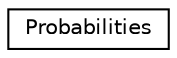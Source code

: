 digraph "Graphical Class Hierarchy"
{
  edge [fontname="Helvetica",fontsize="10",labelfontname="Helvetica",labelfontsize="10"];
  node [fontname="Helvetica",fontsize="10",shape=record];
  rankdir="LR";
  Node1 [label="Probabilities",height=0.2,width=0.4,color="black", fillcolor="white", style="filled",URL="$structProbabilities.html"];
}
